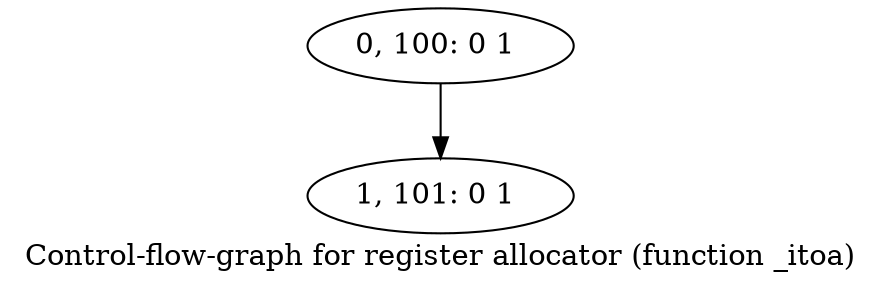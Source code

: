 digraph G {
graph [label="Control-flow-graph for register allocator (function _itoa)"]
0[label="0, 100: 0 1 "];
1[label="1, 101: 0 1 "];
0->1 ;
}
